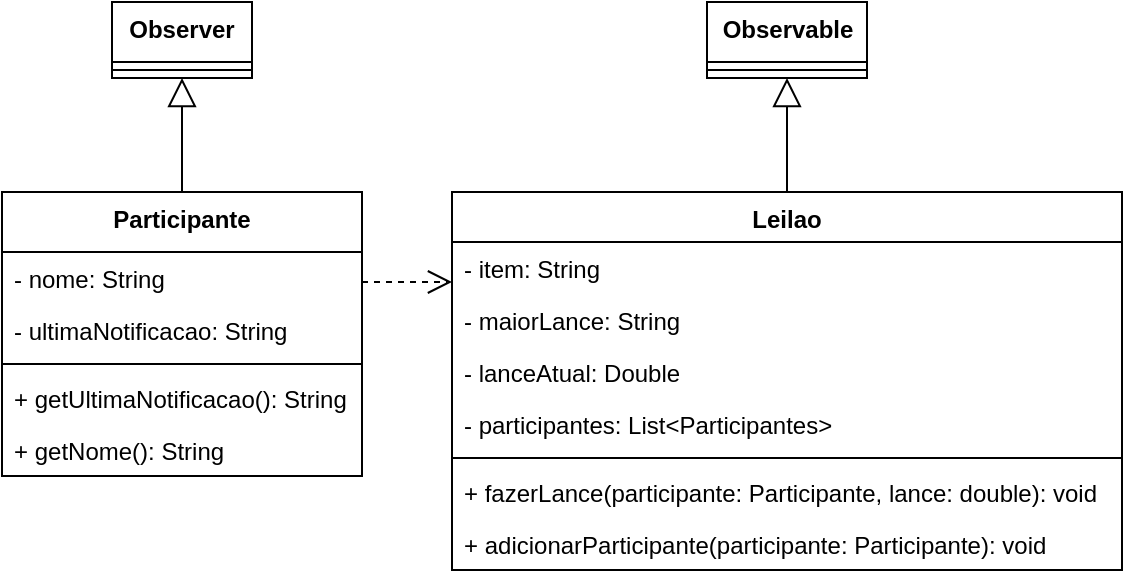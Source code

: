 <mxfile version="22.1.0" type="device">
  <diagram name="Página-1" id="OQPNhpq00jlVtxKzGsJJ">
    <mxGraphModel dx="880" dy="481" grid="1" gridSize="10" guides="1" tooltips="1" connect="1" arrows="1" fold="1" page="1" pageScale="1" pageWidth="827" pageHeight="1169" math="0" shadow="0">
      <root>
        <mxCell id="0" />
        <mxCell id="1" parent="0" />
        <mxCell id="-Nvpflhu0W0NFWy76Kld-22" style="edgeStyle=orthogonalEdgeStyle;rounded=0;orthogonalLoop=1;jettySize=auto;html=1;endArrow=block;endFill=0;endSize=12;" parent="1" source="2" target="-Nvpflhu0W0NFWy76Kld-14" edge="1">
          <mxGeometry relative="1" as="geometry">
            <Array as="points">
              <mxPoint x="290" y="510" />
              <mxPoint x="290" y="510" />
            </Array>
            <mxPoint x="400" y="314" as="targetPoint" />
          </mxGeometry>
        </mxCell>
        <mxCell id="-Nvpflhu0W0NFWy76Kld-33" style="edgeStyle=orthogonalEdgeStyle;rounded=0;orthogonalLoop=1;jettySize=auto;html=1;endArrow=open;dashed=1;endFill=0;endSize=10;" parent="1" source="2" target="-Nvpflhu0W0NFWy76Kld-20" edge="1">
          <mxGeometry relative="1" as="geometry">
            <Array as="points">
              <mxPoint x="410" y="630" />
              <mxPoint x="410" y="630" />
            </Array>
          </mxGeometry>
        </mxCell>
        <mxCell id="-Nvpflhu0W0NFWy76Kld-14" value="Observer" style="swimlane;fontStyle=1;align=center;verticalAlign=top;childLayout=stackLayout;horizontal=1;startSize=30;horizontalStack=0;resizeParent=1;resizeParentMax=0;resizeLast=0;collapsible=0;marginBottom=0;whiteSpace=wrap;html=1;" parent="1" vertex="1">
          <mxGeometry x="255" y="490" width="70" height="38" as="geometry" />
        </mxCell>
        <mxCell id="-Nvpflhu0W0NFWy76Kld-15" value="" style="line;strokeWidth=1;fillColor=none;align=left;verticalAlign=middle;spacingTop=-1;spacingLeft=3;spacingRight=3;rotatable=0;labelPosition=right;points=[];portConstraint=eastwest;strokeColor=inherit;" parent="-Nvpflhu0W0NFWy76Kld-14" vertex="1">
          <mxGeometry y="30" width="70" height="8" as="geometry" />
        </mxCell>
        <mxCell id="-Nvpflhu0W0NFWy76Kld-36" style="edgeStyle=orthogonalEdgeStyle;rounded=0;orthogonalLoop=1;jettySize=auto;html=1;endArrow=block;endFill=0;endSize=12;" parent="1" source="-Nvpflhu0W0NFWy76Kld-20" target="-Nvpflhu0W0NFWy76Kld-53" edge="1">
          <mxGeometry relative="1" as="geometry">
            <Array as="points" />
            <mxPoint x="480" y="314" as="targetPoint" />
          </mxGeometry>
        </mxCell>
        <mxCell id="-Nvpflhu0W0NFWy76Kld-20" value="&lt;div&gt;Leilao&lt;/div&gt;" style="swimlane;fontStyle=1;align=center;verticalAlign=top;childLayout=stackLayout;horizontal=1;startSize=25;horizontalStack=0;resizeParent=1;resizeParentMax=0;resizeLast=0;collapsible=0;marginBottom=0;whiteSpace=wrap;html=1;" parent="1" vertex="1">
          <mxGeometry x="425" y="585" width="335" height="189" as="geometry" />
        </mxCell>
        <mxCell id="3" value="- item: String" style="text;strokeColor=none;fillColor=none;align=left;verticalAlign=top;spacingLeft=4;spacingRight=4;overflow=hidden;rotatable=0;points=[[0,0.5],[1,0.5]];portConstraint=eastwest;whiteSpace=wrap;html=1;" parent="-Nvpflhu0W0NFWy76Kld-20" vertex="1">
          <mxGeometry y="25" width="335" height="26" as="geometry" />
        </mxCell>
        <mxCell id="9" value="- maiorLance: String" style="text;strokeColor=none;fillColor=none;align=left;verticalAlign=top;spacingLeft=4;spacingRight=4;overflow=hidden;rotatable=0;points=[[0,0.5],[1,0.5]];portConstraint=eastwest;whiteSpace=wrap;html=1;" parent="-Nvpflhu0W0NFWy76Kld-20" vertex="1">
          <mxGeometry y="51" width="335" height="26" as="geometry" />
        </mxCell>
        <mxCell id="8" value="- lanceAtual: Double" style="text;strokeColor=none;fillColor=none;align=left;verticalAlign=top;spacingLeft=4;spacingRight=4;overflow=hidden;rotatable=0;points=[[0,0.5],[1,0.5]];portConstraint=eastwest;whiteSpace=wrap;html=1;" parent="-Nvpflhu0W0NFWy76Kld-20" vertex="1">
          <mxGeometry y="77" width="335" height="26" as="geometry" />
        </mxCell>
        <mxCell id="4" value="- participantes: List&amp;lt;Participantes&amp;gt;" style="text;strokeColor=none;fillColor=none;align=left;verticalAlign=top;spacingLeft=4;spacingRight=4;overflow=hidden;rotatable=0;points=[[0,0.5],[1,0.5]];portConstraint=eastwest;whiteSpace=wrap;html=1;" parent="-Nvpflhu0W0NFWy76Kld-20" vertex="1">
          <mxGeometry y="103" width="335" height="26" as="geometry" />
        </mxCell>
        <mxCell id="-Nvpflhu0W0NFWy76Kld-21" value="" style="line;strokeWidth=1;fillColor=none;align=left;verticalAlign=middle;spacingTop=-1;spacingLeft=3;spacingRight=3;rotatable=0;labelPosition=right;points=[];portConstraint=eastwest;strokeColor=inherit;" parent="-Nvpflhu0W0NFWy76Kld-20" vertex="1">
          <mxGeometry y="129" width="335" height="8" as="geometry" />
        </mxCell>
        <mxCell id="10" value="+ fazerLance(participante: Participante, lance: double): void" style="text;strokeColor=none;fillColor=none;align=left;verticalAlign=top;spacingLeft=4;spacingRight=4;overflow=hidden;rotatable=0;points=[[0,0.5],[1,0.5]];portConstraint=eastwest;whiteSpace=wrap;html=1;" parent="-Nvpflhu0W0NFWy76Kld-20" vertex="1">
          <mxGeometry y="137" width="335" height="26" as="geometry" />
        </mxCell>
        <mxCell id="11" value="+ adicionarParticipante(participante: Participante): void" style="text;strokeColor=none;fillColor=none;align=left;verticalAlign=top;spacingLeft=4;spacingRight=4;overflow=hidden;rotatable=0;points=[[0,0.5],[1,0.5]];portConstraint=eastwest;whiteSpace=wrap;html=1;" parent="-Nvpflhu0W0NFWy76Kld-20" vertex="1">
          <mxGeometry y="163" width="335" height="26" as="geometry" />
        </mxCell>
        <mxCell id="-Nvpflhu0W0NFWy76Kld-53" value="Observable" style="swimlane;fontStyle=1;align=center;verticalAlign=top;childLayout=stackLayout;horizontal=1;startSize=30;horizontalStack=0;resizeParent=1;resizeParentMax=0;resizeLast=0;collapsible=0;marginBottom=0;whiteSpace=wrap;html=1;" parent="1" vertex="1">
          <mxGeometry x="552.5" y="490" width="80" height="38" as="geometry" />
        </mxCell>
        <mxCell id="-Nvpflhu0W0NFWy76Kld-56" value="" style="line;strokeWidth=1;fillColor=none;align=left;verticalAlign=middle;spacingTop=-1;spacingLeft=3;spacingRight=3;rotatable=0;labelPosition=right;points=[];portConstraint=eastwest;strokeColor=inherit;" parent="-Nvpflhu0W0NFWy76Kld-53" vertex="1">
          <mxGeometry y="30" width="80" height="8" as="geometry" />
        </mxCell>
        <mxCell id="2" value="Participante" style="swimlane;fontStyle=1;align=center;verticalAlign=top;childLayout=stackLayout;horizontal=1;startSize=30;horizontalStack=0;resizeParent=1;resizeParentMax=0;resizeLast=0;collapsible=0;marginBottom=0;whiteSpace=wrap;html=1;" parent="1" vertex="1">
          <mxGeometry x="200" y="585" width="180" height="142" as="geometry" />
        </mxCell>
        <mxCell id="-Nvpflhu0W0NFWy76Kld-59" value="- nome: String" style="text;strokeColor=none;fillColor=none;align=left;verticalAlign=top;spacingLeft=4;spacingRight=4;overflow=hidden;rotatable=0;points=[[0,0.5],[1,0.5]];portConstraint=eastwest;whiteSpace=wrap;html=1;" parent="2" vertex="1">
          <mxGeometry y="30" width="180" height="26" as="geometry" />
        </mxCell>
        <mxCell id="-Nvpflhu0W0NFWy76Kld-60" value="- ultimaNotificacao: String" style="text;strokeColor=none;fillColor=none;align=left;verticalAlign=top;spacingLeft=4;spacingRight=4;overflow=hidden;rotatable=0;points=[[0,0.5],[1,0.5]];portConstraint=eastwest;whiteSpace=wrap;html=1;" parent="2" vertex="1">
          <mxGeometry y="56" width="180" height="26" as="geometry" />
        </mxCell>
        <mxCell id="5" value="" style="line;strokeWidth=1;fillColor=none;align=left;verticalAlign=middle;spacingTop=-1;spacingLeft=3;spacingRight=3;rotatable=0;labelPosition=right;points=[];portConstraint=eastwest;strokeColor=inherit;" parent="2" vertex="1">
          <mxGeometry y="82" width="180" height="8" as="geometry" />
        </mxCell>
        <mxCell id="6" value="+ getUltimaNotificacao(): String" style="text;strokeColor=none;fillColor=none;align=left;verticalAlign=top;spacingLeft=4;spacingRight=4;overflow=hidden;rotatable=0;points=[[0,0.5],[1,0.5]];portConstraint=eastwest;whiteSpace=wrap;html=1;" parent="2" vertex="1">
          <mxGeometry y="90" width="180" height="26" as="geometry" />
        </mxCell>
        <mxCell id="7" value="+ getNome(): String" style="text;strokeColor=none;fillColor=none;align=left;verticalAlign=top;spacingLeft=4;spacingRight=4;overflow=hidden;rotatable=0;points=[[0,0.5],[1,0.5]];portConstraint=eastwest;whiteSpace=wrap;html=1;" parent="2" vertex="1">
          <mxGeometry y="116" width="180" height="26" as="geometry" />
        </mxCell>
      </root>
    </mxGraphModel>
  </diagram>
</mxfile>

